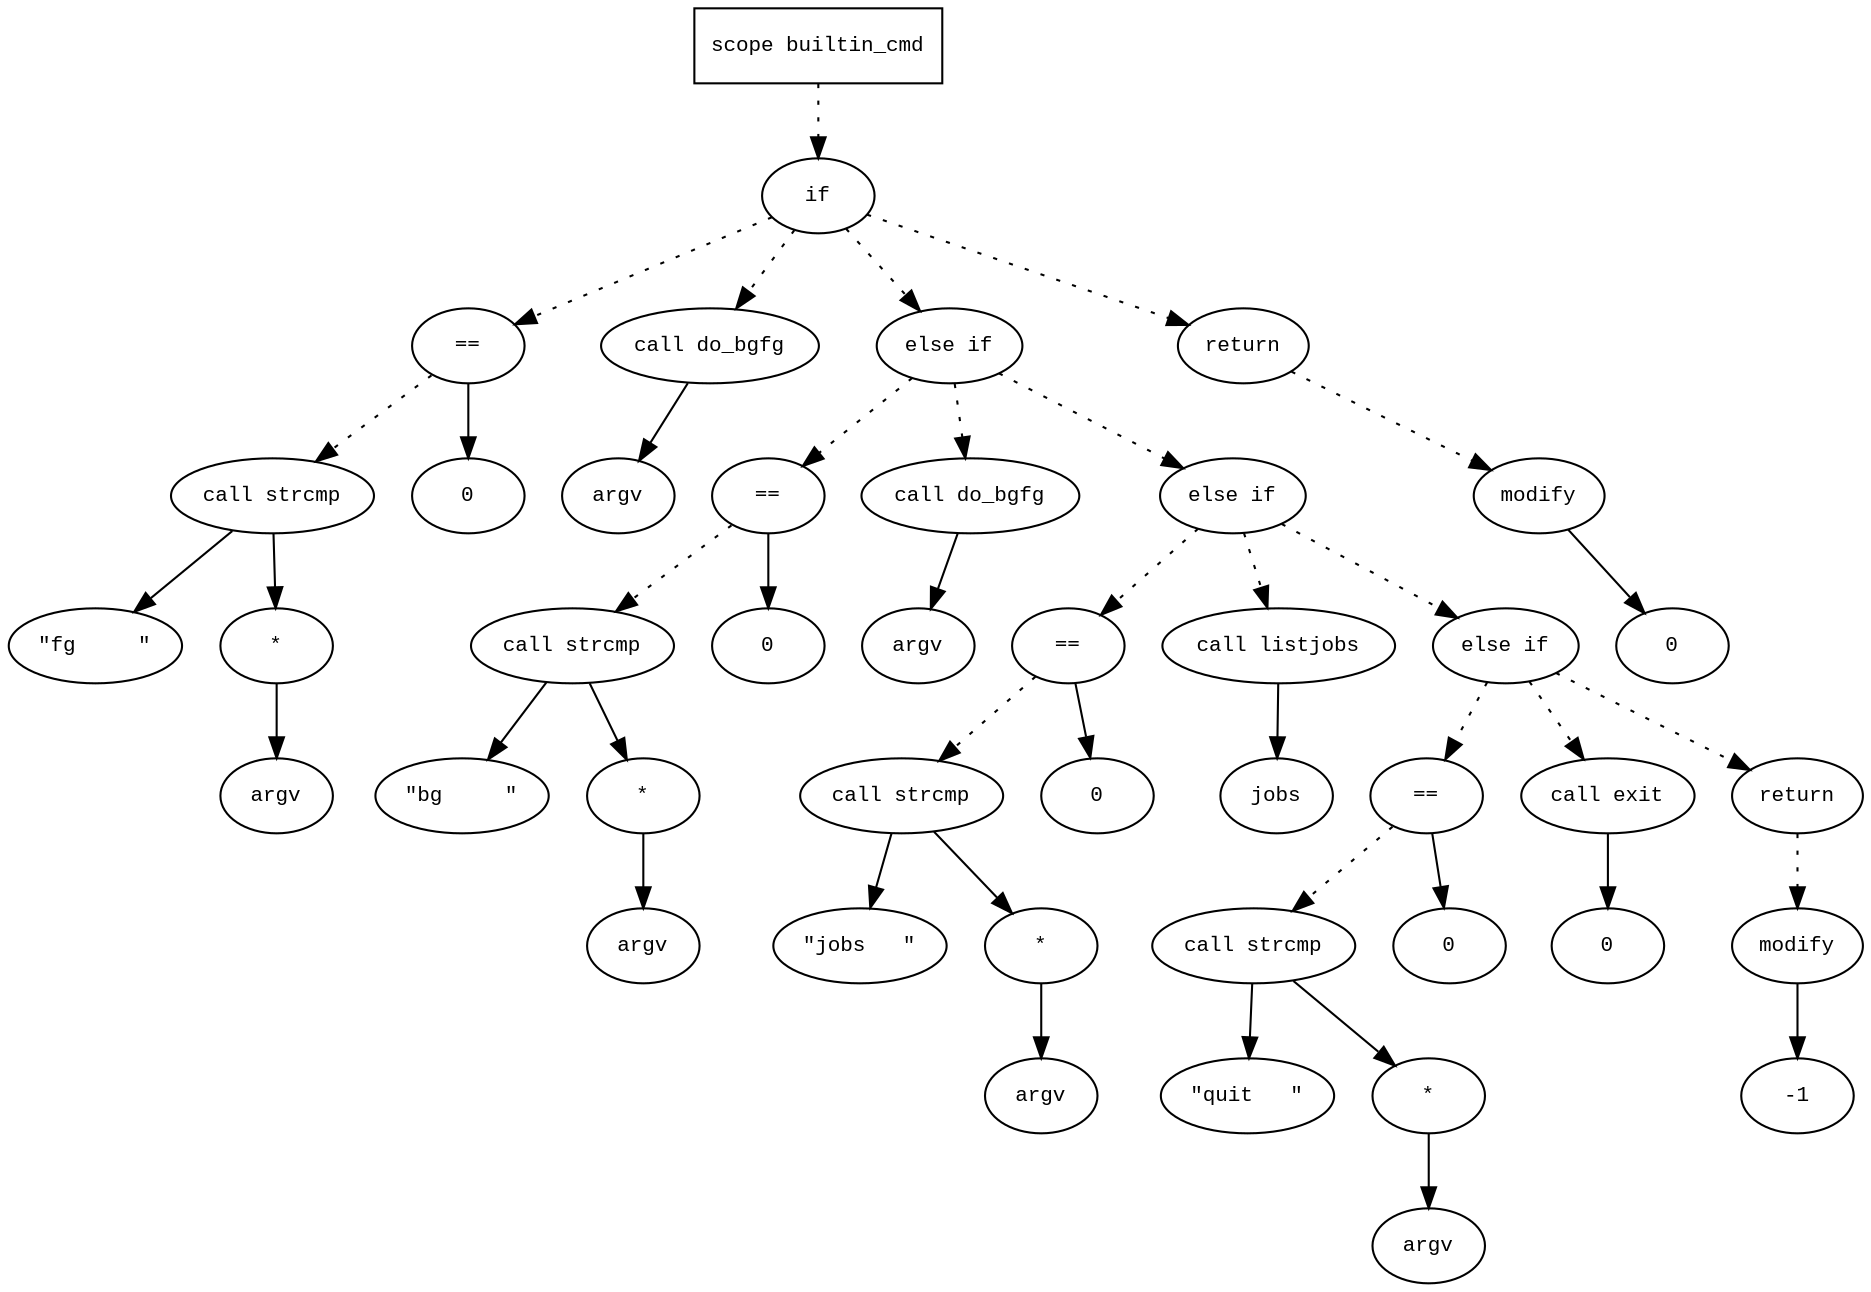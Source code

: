 digraph AST {
  graph [fontname="Times New Roman",fontsize=10];
  node  [fontname="Courier New",fontsize=10];
  edge  [fontname="Times New Roman",fontsize=10];

  node1 [label="scope builtin_cmd",shape=box];
  node2 [label="if",shape=ellipse];
  node1 -> node2 [style=dotted];
  node3 [label="==",shape=ellipse];
  node4 [label="call strcmp",shape=ellipse];
  node5 [label="\"fg     \"",shape=ellipse];
  node4 -> node5;
  node6 [label="*",shape=ellipse];
  node7 [label="argv",shape=ellipse];
  node6 -> node7;
  node4 -> node6;
  node3 -> node4 [style=dotted];
  node8 [label="0",shape=ellipse];
  node3 -> node8;
  node2 -> node3 [style=dotted];
  node9 [label="call do_bgfg",shape=ellipse];
  node10 [label="argv",shape=ellipse];
  node9 -> node10;
  node2 -> node9 [style=dotted];
  node11 [label="else if",shape=ellipse];
  node2 -> node11 [style=dotted];
  node12 [label="==",shape=ellipse];
  node13 [label="call strcmp",shape=ellipse];
  node14 [label="\"bg     \"",shape=ellipse];
  node13 -> node14;
  node15 [label="*",shape=ellipse];
  node16 [label="argv",shape=ellipse];
  node15 -> node16;
  node13 -> node15;
  node12 -> node13 [style=dotted];
  node17 [label="0",shape=ellipse];
  node12 -> node17;
  node11 -> node12 [style=dotted];
  node18 [label="call do_bgfg",shape=ellipse];
  node19 [label="argv",shape=ellipse];
  node18 -> node19;
  node11 -> node18 [style=dotted];
  node20 [label="else if",shape=ellipse];
  node11 -> node20 [style=dotted];
  node21 [label="==",shape=ellipse];
  node22 [label="call strcmp",shape=ellipse];
  node23 [label="\"jobs   \"",shape=ellipse];
  node22 -> node23;
  node24 [label="*",shape=ellipse];
  node25 [label="argv",shape=ellipse];
  node24 -> node25;
  node22 -> node24;
  node21 -> node22 [style=dotted];
  node26 [label="0",shape=ellipse];
  node21 -> node26;
  node20 -> node21 [style=dotted];
  node27 [label="call listjobs",shape=ellipse];
  node28 [label="jobs",shape=ellipse];
  node27 -> node28;
  node20 -> node27 [style=dotted];
  node29 [label="else if",shape=ellipse];
  node20 -> node29 [style=dotted];
  node30 [label="==",shape=ellipse];
  node31 [label="call strcmp",shape=ellipse];
  node32 [label="\"quit   \"",shape=ellipse];
  node31 -> node32;
  node33 [label="*",shape=ellipse];
  node34 [label="argv",shape=ellipse];
  node33 -> node34;
  node31 -> node33;
  node30 -> node31 [style=dotted];
  node35 [label="0",shape=ellipse];
  node30 -> node35;
  node29 -> node30 [style=dotted];
  node36 [label="call exit",shape=ellipse];
  node37 [label="0",shape=ellipse];
  node36 -> node37;
  node29 -> node36 [style=dotted];
  node38 [label="return",shape=ellipse];
  node39 [label="modify",shape=ellipse];
  node40 [label="-1",shape=ellipse];
  node39 -> node40;
  node38 -> node39 [style=dotted];
  node29 -> node38 [style=dotted];
  node41 [label="return",shape=ellipse];
  node42 [label="modify",shape=ellipse];
  node43 [label="0",shape=ellipse];
  node42 -> node43;
  node41 -> node42 [style=dotted];
  node2 -> node41 [style=dotted];
} 